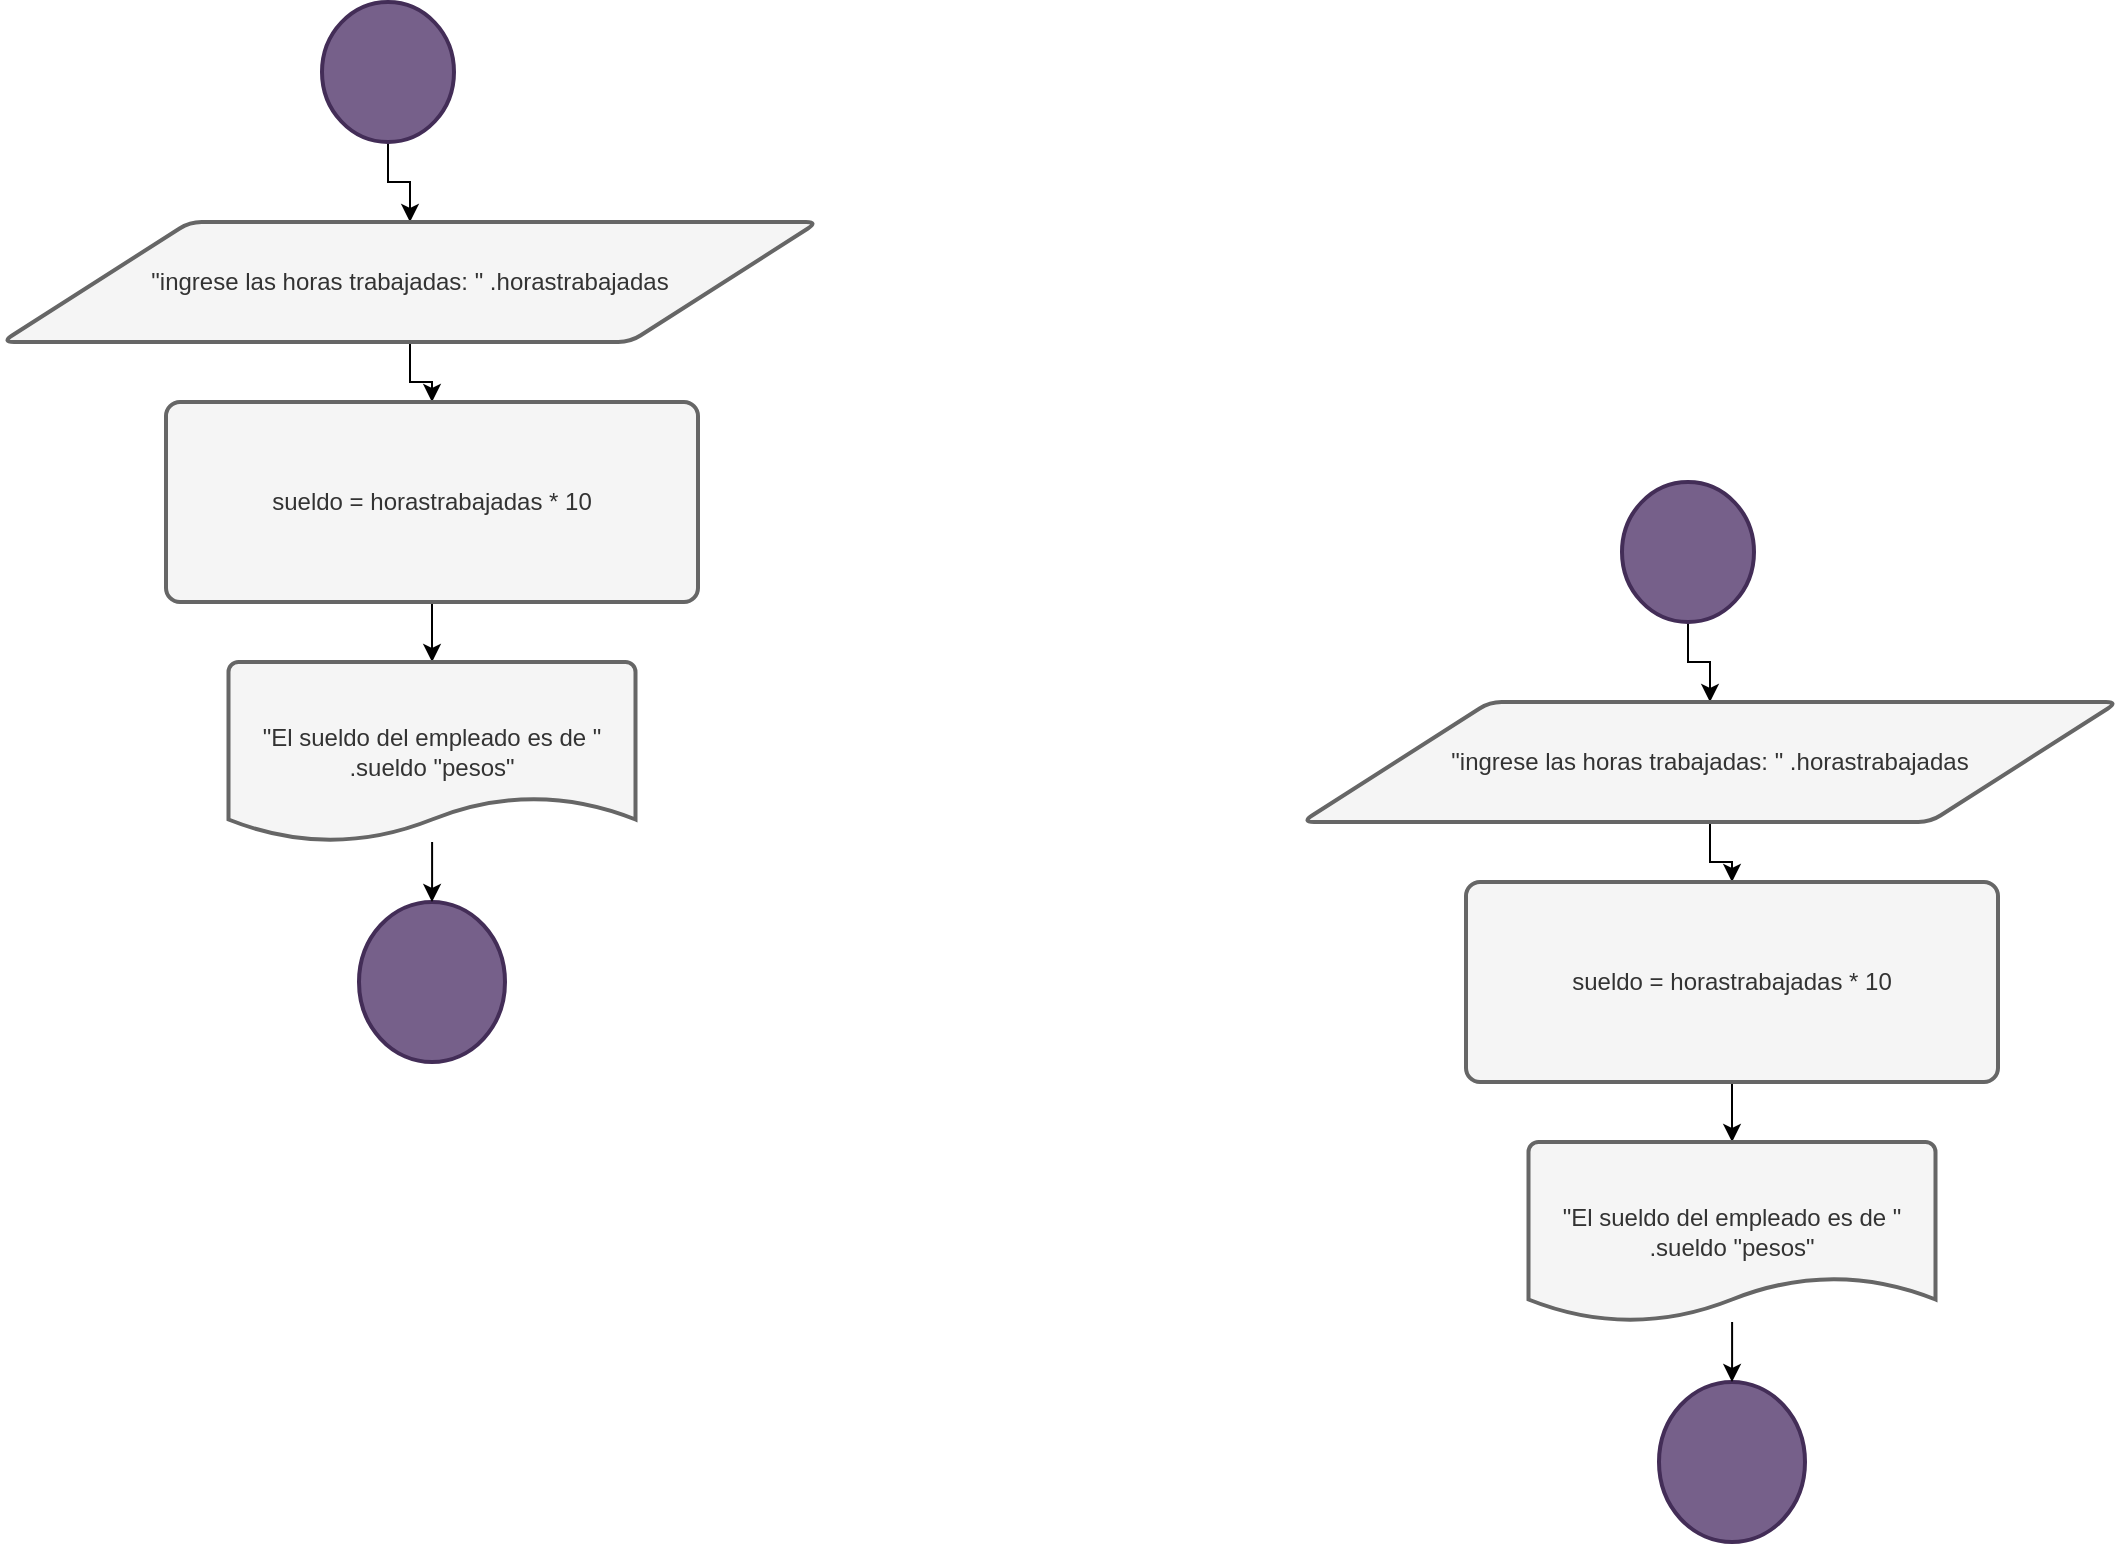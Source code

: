 <mxfile version="21.1.5" type="device">
  <diagram id="C5RBs43oDa-KdzZeNtuy" name="Page-1">
    <mxGraphModel dx="1050" dy="602" grid="1" gridSize="10" guides="1" tooltips="1" connect="1" arrows="1" fold="1" page="1" pageScale="1" pageWidth="827" pageHeight="1169" math="0" shadow="0">
      <root>
        <mxCell id="WIyWlLk6GJQsqaUBKTNV-0" />
        <mxCell id="WIyWlLk6GJQsqaUBKTNV-1" parent="WIyWlLk6GJQsqaUBKTNV-0" />
        <mxCell id="Yn8cRVitVgrjA7l2xojt-5" style="edgeStyle=orthogonalEdgeStyle;rounded=0;orthogonalLoop=1;jettySize=auto;html=1;" edge="1" parent="WIyWlLk6GJQsqaUBKTNV-1" source="Yn8cRVitVgrjA7l2xojt-0" target="Yn8cRVitVgrjA7l2xojt-2">
          <mxGeometry relative="1" as="geometry" />
        </mxCell>
        <mxCell id="Yn8cRVitVgrjA7l2xojt-0" value="" style="strokeWidth=2;html=1;shape=mxgraph.flowchart.start_2;whiteSpace=wrap;fillColor=#76608a;fontColor=#ffffff;strokeColor=#432D57;" vertex="1" parent="WIyWlLk6GJQsqaUBKTNV-1">
          <mxGeometry x="350" y="30" width="66" height="70" as="geometry" />
        </mxCell>
        <mxCell id="Yn8cRVitVgrjA7l2xojt-1" value="" style="strokeWidth=2;html=1;shape=mxgraph.flowchart.start_2;whiteSpace=wrap;fillColor=#76608a;fontColor=#ffffff;strokeColor=#432D57;" vertex="1" parent="WIyWlLk6GJQsqaUBKTNV-1">
          <mxGeometry x="368.5" y="480" width="73" height="80" as="geometry" />
        </mxCell>
        <mxCell id="Yn8cRVitVgrjA7l2xojt-6" style="edgeStyle=orthogonalEdgeStyle;rounded=0;orthogonalLoop=1;jettySize=auto;html=1;" edge="1" parent="WIyWlLk6GJQsqaUBKTNV-1" source="Yn8cRVitVgrjA7l2xojt-2" target="Yn8cRVitVgrjA7l2xojt-3">
          <mxGeometry relative="1" as="geometry" />
        </mxCell>
        <mxCell id="Yn8cRVitVgrjA7l2xojt-2" value="&quot;ingrese las horas trabajadas: &quot; .horastrabajadas" style="shape=parallelogram;html=1;strokeWidth=2;perimeter=parallelogramPerimeter;whiteSpace=wrap;rounded=1;arcSize=12;size=0.23;fillColor=#f5f5f5;fontColor=#333333;strokeColor=#666666;" vertex="1" parent="WIyWlLk6GJQsqaUBKTNV-1">
          <mxGeometry x="190" y="140" width="408" height="60" as="geometry" />
        </mxCell>
        <mxCell id="Yn8cRVitVgrjA7l2xojt-7" style="edgeStyle=orthogonalEdgeStyle;rounded=0;orthogonalLoop=1;jettySize=auto;html=1;" edge="1" parent="WIyWlLk6GJQsqaUBKTNV-1" source="Yn8cRVitVgrjA7l2xojt-3" target="Yn8cRVitVgrjA7l2xojt-4">
          <mxGeometry relative="1" as="geometry" />
        </mxCell>
        <mxCell id="Yn8cRVitVgrjA7l2xojt-3" value="sueldo = horastrabajadas * 10" style="rounded=1;whiteSpace=wrap;html=1;absoluteArcSize=1;arcSize=14;strokeWidth=2;fillColor=#f5f5f5;fontColor=#333333;strokeColor=#666666;" vertex="1" parent="WIyWlLk6GJQsqaUBKTNV-1">
          <mxGeometry x="272" y="230" width="266" height="100" as="geometry" />
        </mxCell>
        <mxCell id="Yn8cRVitVgrjA7l2xojt-8" style="edgeStyle=orthogonalEdgeStyle;rounded=0;orthogonalLoop=1;jettySize=auto;html=1;" edge="1" parent="WIyWlLk6GJQsqaUBKTNV-1" source="Yn8cRVitVgrjA7l2xojt-4" target="Yn8cRVitVgrjA7l2xojt-1">
          <mxGeometry relative="1" as="geometry" />
        </mxCell>
        <mxCell id="Yn8cRVitVgrjA7l2xojt-4" value="&quot;El sueldo del empleado es de &quot; .sueldo &quot;pesos&quot;" style="strokeWidth=2;html=1;shape=mxgraph.flowchart.document2;whiteSpace=wrap;size=0.25;fillColor=#f5f5f5;fontColor=#333333;strokeColor=#666666;" vertex="1" parent="WIyWlLk6GJQsqaUBKTNV-1">
          <mxGeometry x="303.25" y="360" width="203.5" height="90" as="geometry" />
        </mxCell>
        <mxCell id="Yn8cRVitVgrjA7l2xojt-9" style="edgeStyle=orthogonalEdgeStyle;rounded=0;orthogonalLoop=1;jettySize=auto;html=1;" edge="1" parent="WIyWlLk6GJQsqaUBKTNV-1" source="Yn8cRVitVgrjA7l2xojt-10" target="Yn8cRVitVgrjA7l2xojt-13">
          <mxGeometry relative="1" as="geometry" />
        </mxCell>
        <mxCell id="Yn8cRVitVgrjA7l2xojt-10" value="" style="strokeWidth=2;html=1;shape=mxgraph.flowchart.start_2;whiteSpace=wrap;fillColor=#76608a;fontColor=#ffffff;strokeColor=#432D57;" vertex="1" parent="WIyWlLk6GJQsqaUBKTNV-1">
          <mxGeometry x="1000" y="270" width="66" height="70" as="geometry" />
        </mxCell>
        <mxCell id="Yn8cRVitVgrjA7l2xojt-11" value="" style="strokeWidth=2;html=1;shape=mxgraph.flowchart.start_2;whiteSpace=wrap;fillColor=#76608a;fontColor=#ffffff;strokeColor=#432D57;" vertex="1" parent="WIyWlLk6GJQsqaUBKTNV-1">
          <mxGeometry x="1018.5" y="720" width="73" height="80" as="geometry" />
        </mxCell>
        <mxCell id="Yn8cRVitVgrjA7l2xojt-12" style="edgeStyle=orthogonalEdgeStyle;rounded=0;orthogonalLoop=1;jettySize=auto;html=1;" edge="1" parent="WIyWlLk6GJQsqaUBKTNV-1" source="Yn8cRVitVgrjA7l2xojt-13" target="Yn8cRVitVgrjA7l2xojt-15">
          <mxGeometry relative="1" as="geometry" />
        </mxCell>
        <mxCell id="Yn8cRVitVgrjA7l2xojt-13" value="&quot;ingrese las horas trabajadas: &quot; .horastrabajadas" style="shape=parallelogram;html=1;strokeWidth=2;perimeter=parallelogramPerimeter;whiteSpace=wrap;rounded=1;arcSize=12;size=0.23;fillColor=#f5f5f5;fontColor=#333333;strokeColor=#666666;" vertex="1" parent="WIyWlLk6GJQsqaUBKTNV-1">
          <mxGeometry x="840" y="380" width="408" height="60" as="geometry" />
        </mxCell>
        <mxCell id="Yn8cRVitVgrjA7l2xojt-14" style="edgeStyle=orthogonalEdgeStyle;rounded=0;orthogonalLoop=1;jettySize=auto;html=1;" edge="1" parent="WIyWlLk6GJQsqaUBKTNV-1" source="Yn8cRVitVgrjA7l2xojt-15" target="Yn8cRVitVgrjA7l2xojt-17">
          <mxGeometry relative="1" as="geometry" />
        </mxCell>
        <mxCell id="Yn8cRVitVgrjA7l2xojt-15" value="sueldo = horastrabajadas * 10" style="rounded=1;whiteSpace=wrap;html=1;absoluteArcSize=1;arcSize=14;strokeWidth=2;fillColor=#f5f5f5;fontColor=#333333;strokeColor=#666666;" vertex="1" parent="WIyWlLk6GJQsqaUBKTNV-1">
          <mxGeometry x="922" y="470" width="266" height="100" as="geometry" />
        </mxCell>
        <mxCell id="Yn8cRVitVgrjA7l2xojt-16" style="edgeStyle=orthogonalEdgeStyle;rounded=0;orthogonalLoop=1;jettySize=auto;html=1;" edge="1" parent="WIyWlLk6GJQsqaUBKTNV-1" source="Yn8cRVitVgrjA7l2xojt-17" target="Yn8cRVitVgrjA7l2xojt-11">
          <mxGeometry relative="1" as="geometry" />
        </mxCell>
        <mxCell id="Yn8cRVitVgrjA7l2xojt-17" value="&quot;El sueldo del empleado es de &quot; .sueldo &quot;pesos&quot;" style="strokeWidth=2;html=1;shape=mxgraph.flowchart.document2;whiteSpace=wrap;size=0.25;fillColor=#f5f5f5;fontColor=#333333;strokeColor=#666666;" vertex="1" parent="WIyWlLk6GJQsqaUBKTNV-1">
          <mxGeometry x="953.25" y="600" width="203.5" height="90" as="geometry" />
        </mxCell>
      </root>
    </mxGraphModel>
  </diagram>
</mxfile>
